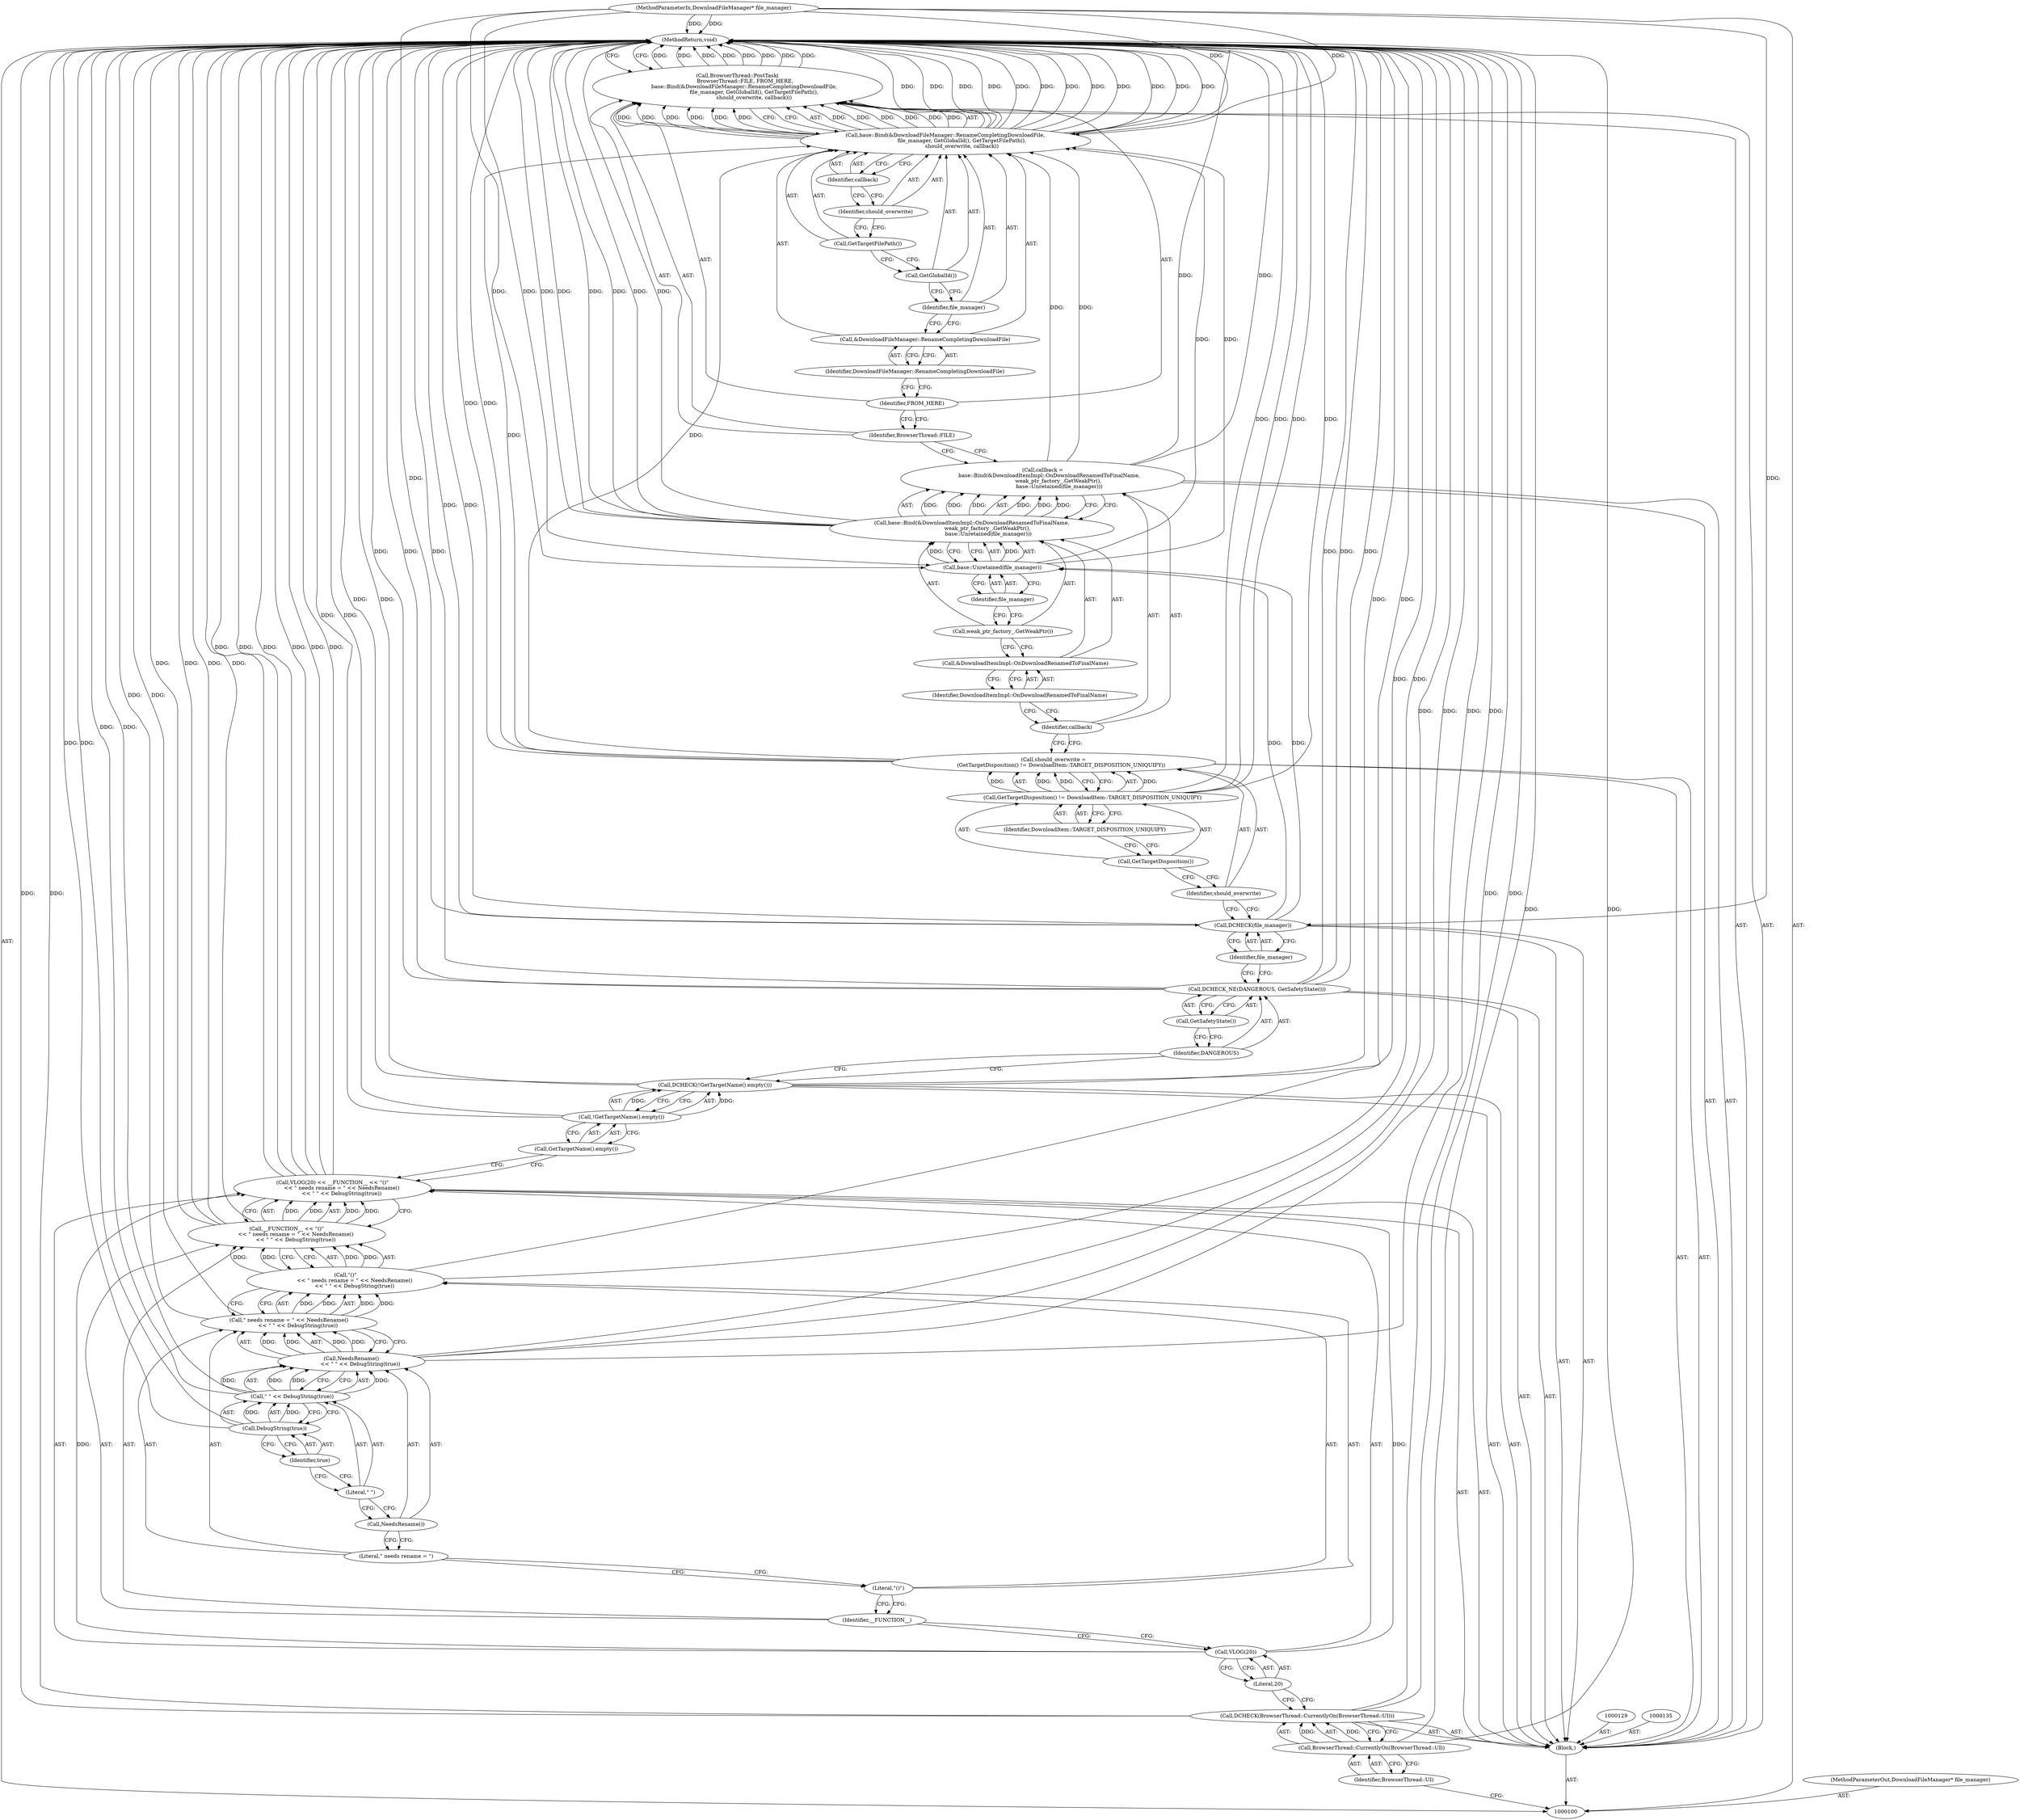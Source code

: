 digraph "1_Chrome_16dcd30c215801941d9890859fd79a234128fc3e_7" {
"1000155" [label="(MethodReturn,void)"];
"1000101" [label="(MethodParameterIn,DownloadFileManager* file_manager)"];
"1000251" [label="(MethodParameterOut,DownloadFileManager* file_manager)"];
"1000102" [label="(Block,)"];
"1000130" [label="(Call,should_overwrite =\n         (GetTargetDisposition() != DownloadItem::TARGET_DISPOSITION_UNIQUIFY))"];
"1000131" [label="(Identifier,should_overwrite)"];
"1000132" [label="(Call,GetTargetDisposition() != DownloadItem::TARGET_DISPOSITION_UNIQUIFY)"];
"1000133" [label="(Call,GetTargetDisposition())"];
"1000134" [label="(Identifier,DownloadItem::TARGET_DISPOSITION_UNIQUIFY)"];
"1000136" [label="(Call,callback =\n        base::Bind(&DownloadItemImpl::OnDownloadRenamedToFinalName,\n                   weak_ptr_factory_.GetWeakPtr(),\n                    base::Unretained(file_manager)))"];
"1000137" [label="(Identifier,callback)"];
"1000139" [label="(Call,&DownloadItemImpl::OnDownloadRenamedToFinalName)"];
"1000140" [label="(Identifier,DownloadItemImpl::OnDownloadRenamedToFinalName)"];
"1000138" [label="(Call,base::Bind(&DownloadItemImpl::OnDownloadRenamedToFinalName,\n                   weak_ptr_factory_.GetWeakPtr(),\n                    base::Unretained(file_manager)))"];
"1000141" [label="(Call,weak_ptr_factory_.GetWeakPtr())"];
"1000142" [label="(Call,base::Unretained(file_manager))"];
"1000143" [label="(Identifier,file_manager)"];
"1000144" [label="(Call,BrowserThread::PostTask(\n         BrowserThread::FILE, FROM_HERE,\n        base::Bind(&DownloadFileManager::RenameCompletingDownloadFile,\n                    file_manager, GetGlobalId(), GetTargetFilePath(),\n                    should_overwrite, callback)))"];
"1000146" [label="(Identifier,FROM_HERE)"];
"1000145" [label="(Identifier,BrowserThread::FILE)"];
"1000148" [label="(Call,&DownloadFileManager::RenameCompletingDownloadFile)"];
"1000149" [label="(Identifier,DownloadFileManager::RenameCompletingDownloadFile)"];
"1000147" [label="(Call,base::Bind(&DownloadFileManager::RenameCompletingDownloadFile,\n                    file_manager, GetGlobalId(), GetTargetFilePath(),\n                    should_overwrite, callback))"];
"1000103" [label="(Call,DCHECK(BrowserThread::CurrentlyOn(BrowserThread::UI)))"];
"1000105" [label="(Identifier,BrowserThread::UI)"];
"1000104" [label="(Call,BrowserThread::CurrentlyOn(BrowserThread::UI))"];
"1000150" [label="(Identifier,file_manager)"];
"1000151" [label="(Call,GetGlobalId())"];
"1000152" [label="(Call,GetTargetFilePath())"];
"1000153" [label="(Identifier,should_overwrite)"];
"1000154" [label="(Identifier,callback)"];
"1000109" [label="(Call,__FUNCTION__ << \"()\"\n           << \" needs rename = \" << NeedsRename()\n           << \" \" << DebugString(true))"];
"1000110" [label="(Identifier,__FUNCTION__)"];
"1000106" [label="(Call,VLOG(20) << __FUNCTION__ << \"()\"\n           << \" needs rename = \" << NeedsRename()\n           << \" \" << DebugString(true))"];
"1000107" [label="(Call,VLOG(20))"];
"1000111" [label="(Call,\"()\"\n           << \" needs rename = \" << NeedsRename()\n           << \" \" << DebugString(true))"];
"1000112" [label="(Literal,\"()\")"];
"1000108" [label="(Literal,20)"];
"1000113" [label="(Call,\" needs rename = \" << NeedsRename()\n           << \" \" << DebugString(true))"];
"1000114" [label="(Literal,\" needs rename = \")"];
"1000115" [label="(Call,NeedsRename()\n           << \" \" << DebugString(true))"];
"1000116" [label="(Call,NeedsRename())"];
"1000117" [label="(Call,\" \" << DebugString(true))"];
"1000118" [label="(Literal,\" \")"];
"1000119" [label="(Call,DebugString(true))"];
"1000120" [label="(Identifier,true)"];
"1000123" [label="(Call,GetTargetName().empty())"];
"1000121" [label="(Call,DCHECK(!GetTargetName().empty()))"];
"1000122" [label="(Call,!GetTargetName().empty())"];
"1000125" [label="(Identifier,DANGEROUS)"];
"1000126" [label="(Call,GetSafetyState())"];
"1000124" [label="(Call,DCHECK_NE(DANGEROUS, GetSafetyState()))"];
"1000128" [label="(Identifier,file_manager)"];
"1000127" [label="(Call,DCHECK(file_manager))"];
"1000155" -> "1000100"  [label="AST: "];
"1000155" -> "1000144"  [label="CFG: "];
"1000115" -> "1000155"  [label="DDG: "];
"1000115" -> "1000155"  [label="DDG: "];
"1000138" -> "1000155"  [label="DDG: "];
"1000138" -> "1000155"  [label="DDG: "];
"1000138" -> "1000155"  [label="DDG: "];
"1000124" -> "1000155"  [label="DDG: "];
"1000124" -> "1000155"  [label="DDG: "];
"1000124" -> "1000155"  [label="DDG: "];
"1000103" -> "1000155"  [label="DDG: "];
"1000103" -> "1000155"  [label="DDG: "];
"1000104" -> "1000155"  [label="DDG: "];
"1000147" -> "1000155"  [label="DDG: "];
"1000147" -> "1000155"  [label="DDG: "];
"1000147" -> "1000155"  [label="DDG: "];
"1000147" -> "1000155"  [label="DDG: "];
"1000147" -> "1000155"  [label="DDG: "];
"1000147" -> "1000155"  [label="DDG: "];
"1000132" -> "1000155"  [label="DDG: "];
"1000132" -> "1000155"  [label="DDG: "];
"1000136" -> "1000155"  [label="DDG: "];
"1000117" -> "1000155"  [label="DDG: "];
"1000144" -> "1000155"  [label="DDG: "];
"1000144" -> "1000155"  [label="DDG: "];
"1000144" -> "1000155"  [label="DDG: "];
"1000144" -> "1000155"  [label="DDG: "];
"1000106" -> "1000155"  [label="DDG: "];
"1000106" -> "1000155"  [label="DDG: "];
"1000106" -> "1000155"  [label="DDG: "];
"1000122" -> "1000155"  [label="DDG: "];
"1000130" -> "1000155"  [label="DDG: "];
"1000113" -> "1000155"  [label="DDG: "];
"1000121" -> "1000155"  [label="DDG: "];
"1000121" -> "1000155"  [label="DDG: "];
"1000127" -> "1000155"  [label="DDG: "];
"1000111" -> "1000155"  [label="DDG: "];
"1000101" -> "1000155"  [label="DDG: "];
"1000109" -> "1000155"  [label="DDG: "];
"1000109" -> "1000155"  [label="DDG: "];
"1000119" -> "1000155"  [label="DDG: "];
"1000101" -> "1000100"  [label="AST: "];
"1000101" -> "1000155"  [label="DDG: "];
"1000101" -> "1000127"  [label="DDG: "];
"1000101" -> "1000142"  [label="DDG: "];
"1000101" -> "1000147"  [label="DDG: "];
"1000251" -> "1000100"  [label="AST: "];
"1000102" -> "1000100"  [label="AST: "];
"1000103" -> "1000102"  [label="AST: "];
"1000106" -> "1000102"  [label="AST: "];
"1000121" -> "1000102"  [label="AST: "];
"1000124" -> "1000102"  [label="AST: "];
"1000127" -> "1000102"  [label="AST: "];
"1000129" -> "1000102"  [label="AST: "];
"1000130" -> "1000102"  [label="AST: "];
"1000135" -> "1000102"  [label="AST: "];
"1000136" -> "1000102"  [label="AST: "];
"1000144" -> "1000102"  [label="AST: "];
"1000130" -> "1000102"  [label="AST: "];
"1000130" -> "1000132"  [label="CFG: "];
"1000131" -> "1000130"  [label="AST: "];
"1000132" -> "1000130"  [label="AST: "];
"1000137" -> "1000130"  [label="CFG: "];
"1000130" -> "1000155"  [label="DDG: "];
"1000132" -> "1000130"  [label="DDG: "];
"1000132" -> "1000130"  [label="DDG: "];
"1000130" -> "1000147"  [label="DDG: "];
"1000131" -> "1000130"  [label="AST: "];
"1000131" -> "1000127"  [label="CFG: "];
"1000133" -> "1000131"  [label="CFG: "];
"1000132" -> "1000130"  [label="AST: "];
"1000132" -> "1000134"  [label="CFG: "];
"1000133" -> "1000132"  [label="AST: "];
"1000134" -> "1000132"  [label="AST: "];
"1000130" -> "1000132"  [label="CFG: "];
"1000132" -> "1000155"  [label="DDG: "];
"1000132" -> "1000155"  [label="DDG: "];
"1000132" -> "1000130"  [label="DDG: "];
"1000132" -> "1000130"  [label="DDG: "];
"1000133" -> "1000132"  [label="AST: "];
"1000133" -> "1000131"  [label="CFG: "];
"1000134" -> "1000133"  [label="CFG: "];
"1000134" -> "1000132"  [label="AST: "];
"1000134" -> "1000133"  [label="CFG: "];
"1000132" -> "1000134"  [label="CFG: "];
"1000136" -> "1000102"  [label="AST: "];
"1000136" -> "1000138"  [label="CFG: "];
"1000137" -> "1000136"  [label="AST: "];
"1000138" -> "1000136"  [label="AST: "];
"1000145" -> "1000136"  [label="CFG: "];
"1000136" -> "1000155"  [label="DDG: "];
"1000138" -> "1000136"  [label="DDG: "];
"1000138" -> "1000136"  [label="DDG: "];
"1000138" -> "1000136"  [label="DDG: "];
"1000136" -> "1000147"  [label="DDG: "];
"1000137" -> "1000136"  [label="AST: "];
"1000137" -> "1000130"  [label="CFG: "];
"1000140" -> "1000137"  [label="CFG: "];
"1000139" -> "1000138"  [label="AST: "];
"1000139" -> "1000140"  [label="CFG: "];
"1000140" -> "1000139"  [label="AST: "];
"1000141" -> "1000139"  [label="CFG: "];
"1000140" -> "1000139"  [label="AST: "];
"1000140" -> "1000137"  [label="CFG: "];
"1000139" -> "1000140"  [label="CFG: "];
"1000138" -> "1000136"  [label="AST: "];
"1000138" -> "1000142"  [label="CFG: "];
"1000139" -> "1000138"  [label="AST: "];
"1000141" -> "1000138"  [label="AST: "];
"1000142" -> "1000138"  [label="AST: "];
"1000136" -> "1000138"  [label="CFG: "];
"1000138" -> "1000155"  [label="DDG: "];
"1000138" -> "1000155"  [label="DDG: "];
"1000138" -> "1000155"  [label="DDG: "];
"1000138" -> "1000136"  [label="DDG: "];
"1000138" -> "1000136"  [label="DDG: "];
"1000138" -> "1000136"  [label="DDG: "];
"1000142" -> "1000138"  [label="DDG: "];
"1000141" -> "1000138"  [label="AST: "];
"1000141" -> "1000139"  [label="CFG: "];
"1000143" -> "1000141"  [label="CFG: "];
"1000142" -> "1000138"  [label="AST: "];
"1000142" -> "1000143"  [label="CFG: "];
"1000143" -> "1000142"  [label="AST: "];
"1000138" -> "1000142"  [label="CFG: "];
"1000142" -> "1000138"  [label="DDG: "];
"1000127" -> "1000142"  [label="DDG: "];
"1000101" -> "1000142"  [label="DDG: "];
"1000142" -> "1000147"  [label="DDG: "];
"1000143" -> "1000142"  [label="AST: "];
"1000143" -> "1000141"  [label="CFG: "];
"1000142" -> "1000143"  [label="CFG: "];
"1000144" -> "1000102"  [label="AST: "];
"1000144" -> "1000147"  [label="CFG: "];
"1000145" -> "1000144"  [label="AST: "];
"1000146" -> "1000144"  [label="AST: "];
"1000147" -> "1000144"  [label="AST: "];
"1000155" -> "1000144"  [label="CFG: "];
"1000144" -> "1000155"  [label="DDG: "];
"1000144" -> "1000155"  [label="DDG: "];
"1000144" -> "1000155"  [label="DDG: "];
"1000144" -> "1000155"  [label="DDG: "];
"1000147" -> "1000144"  [label="DDG: "];
"1000147" -> "1000144"  [label="DDG: "];
"1000147" -> "1000144"  [label="DDG: "];
"1000147" -> "1000144"  [label="DDG: "];
"1000147" -> "1000144"  [label="DDG: "];
"1000147" -> "1000144"  [label="DDG: "];
"1000146" -> "1000144"  [label="AST: "];
"1000146" -> "1000145"  [label="CFG: "];
"1000149" -> "1000146"  [label="CFG: "];
"1000145" -> "1000144"  [label="AST: "];
"1000145" -> "1000136"  [label="CFG: "];
"1000146" -> "1000145"  [label="CFG: "];
"1000148" -> "1000147"  [label="AST: "];
"1000148" -> "1000149"  [label="CFG: "];
"1000149" -> "1000148"  [label="AST: "];
"1000150" -> "1000148"  [label="CFG: "];
"1000149" -> "1000148"  [label="AST: "];
"1000149" -> "1000146"  [label="CFG: "];
"1000148" -> "1000149"  [label="CFG: "];
"1000147" -> "1000144"  [label="AST: "];
"1000147" -> "1000154"  [label="CFG: "];
"1000148" -> "1000147"  [label="AST: "];
"1000150" -> "1000147"  [label="AST: "];
"1000151" -> "1000147"  [label="AST: "];
"1000152" -> "1000147"  [label="AST: "];
"1000153" -> "1000147"  [label="AST: "];
"1000154" -> "1000147"  [label="AST: "];
"1000144" -> "1000147"  [label="CFG: "];
"1000147" -> "1000155"  [label="DDG: "];
"1000147" -> "1000155"  [label="DDG: "];
"1000147" -> "1000155"  [label="DDG: "];
"1000147" -> "1000155"  [label="DDG: "];
"1000147" -> "1000155"  [label="DDG: "];
"1000147" -> "1000155"  [label="DDG: "];
"1000147" -> "1000144"  [label="DDG: "];
"1000147" -> "1000144"  [label="DDG: "];
"1000147" -> "1000144"  [label="DDG: "];
"1000147" -> "1000144"  [label="DDG: "];
"1000147" -> "1000144"  [label="DDG: "];
"1000147" -> "1000144"  [label="DDG: "];
"1000142" -> "1000147"  [label="DDG: "];
"1000101" -> "1000147"  [label="DDG: "];
"1000130" -> "1000147"  [label="DDG: "];
"1000136" -> "1000147"  [label="DDG: "];
"1000103" -> "1000102"  [label="AST: "];
"1000103" -> "1000104"  [label="CFG: "];
"1000104" -> "1000103"  [label="AST: "];
"1000108" -> "1000103"  [label="CFG: "];
"1000103" -> "1000155"  [label="DDG: "];
"1000103" -> "1000155"  [label="DDG: "];
"1000104" -> "1000103"  [label="DDG: "];
"1000105" -> "1000104"  [label="AST: "];
"1000105" -> "1000100"  [label="CFG: "];
"1000104" -> "1000105"  [label="CFG: "];
"1000104" -> "1000103"  [label="AST: "];
"1000104" -> "1000105"  [label="CFG: "];
"1000105" -> "1000104"  [label="AST: "];
"1000103" -> "1000104"  [label="CFG: "];
"1000104" -> "1000155"  [label="DDG: "];
"1000104" -> "1000103"  [label="DDG: "];
"1000150" -> "1000147"  [label="AST: "];
"1000150" -> "1000148"  [label="CFG: "];
"1000151" -> "1000150"  [label="CFG: "];
"1000151" -> "1000147"  [label="AST: "];
"1000151" -> "1000150"  [label="CFG: "];
"1000152" -> "1000151"  [label="CFG: "];
"1000152" -> "1000147"  [label="AST: "];
"1000152" -> "1000151"  [label="CFG: "];
"1000153" -> "1000152"  [label="CFG: "];
"1000153" -> "1000147"  [label="AST: "];
"1000153" -> "1000152"  [label="CFG: "];
"1000154" -> "1000153"  [label="CFG: "];
"1000154" -> "1000147"  [label="AST: "];
"1000154" -> "1000153"  [label="CFG: "];
"1000147" -> "1000154"  [label="CFG: "];
"1000109" -> "1000106"  [label="AST: "];
"1000109" -> "1000111"  [label="CFG: "];
"1000110" -> "1000109"  [label="AST: "];
"1000111" -> "1000109"  [label="AST: "];
"1000106" -> "1000109"  [label="CFG: "];
"1000109" -> "1000155"  [label="DDG: "];
"1000109" -> "1000155"  [label="DDG: "];
"1000109" -> "1000106"  [label="DDG: "];
"1000109" -> "1000106"  [label="DDG: "];
"1000111" -> "1000109"  [label="DDG: "];
"1000111" -> "1000109"  [label="DDG: "];
"1000110" -> "1000109"  [label="AST: "];
"1000110" -> "1000107"  [label="CFG: "];
"1000112" -> "1000110"  [label="CFG: "];
"1000106" -> "1000102"  [label="AST: "];
"1000106" -> "1000109"  [label="CFG: "];
"1000107" -> "1000106"  [label="AST: "];
"1000109" -> "1000106"  [label="AST: "];
"1000123" -> "1000106"  [label="CFG: "];
"1000106" -> "1000155"  [label="DDG: "];
"1000106" -> "1000155"  [label="DDG: "];
"1000106" -> "1000155"  [label="DDG: "];
"1000107" -> "1000106"  [label="DDG: "];
"1000109" -> "1000106"  [label="DDG: "];
"1000109" -> "1000106"  [label="DDG: "];
"1000107" -> "1000106"  [label="AST: "];
"1000107" -> "1000108"  [label="CFG: "];
"1000108" -> "1000107"  [label="AST: "];
"1000110" -> "1000107"  [label="CFG: "];
"1000107" -> "1000106"  [label="DDG: "];
"1000111" -> "1000109"  [label="AST: "];
"1000111" -> "1000113"  [label="CFG: "];
"1000112" -> "1000111"  [label="AST: "];
"1000113" -> "1000111"  [label="AST: "];
"1000109" -> "1000111"  [label="CFG: "];
"1000111" -> "1000155"  [label="DDG: "];
"1000111" -> "1000109"  [label="DDG: "];
"1000111" -> "1000109"  [label="DDG: "];
"1000113" -> "1000111"  [label="DDG: "];
"1000113" -> "1000111"  [label="DDG: "];
"1000112" -> "1000111"  [label="AST: "];
"1000112" -> "1000110"  [label="CFG: "];
"1000114" -> "1000112"  [label="CFG: "];
"1000108" -> "1000107"  [label="AST: "];
"1000108" -> "1000103"  [label="CFG: "];
"1000107" -> "1000108"  [label="CFG: "];
"1000113" -> "1000111"  [label="AST: "];
"1000113" -> "1000115"  [label="CFG: "];
"1000114" -> "1000113"  [label="AST: "];
"1000115" -> "1000113"  [label="AST: "];
"1000111" -> "1000113"  [label="CFG: "];
"1000113" -> "1000155"  [label="DDG: "];
"1000113" -> "1000111"  [label="DDG: "];
"1000113" -> "1000111"  [label="DDG: "];
"1000115" -> "1000113"  [label="DDG: "];
"1000115" -> "1000113"  [label="DDG: "];
"1000114" -> "1000113"  [label="AST: "];
"1000114" -> "1000112"  [label="CFG: "];
"1000116" -> "1000114"  [label="CFG: "];
"1000115" -> "1000113"  [label="AST: "];
"1000115" -> "1000117"  [label="CFG: "];
"1000116" -> "1000115"  [label="AST: "];
"1000117" -> "1000115"  [label="AST: "];
"1000113" -> "1000115"  [label="CFG: "];
"1000115" -> "1000155"  [label="DDG: "];
"1000115" -> "1000155"  [label="DDG: "];
"1000115" -> "1000113"  [label="DDG: "];
"1000115" -> "1000113"  [label="DDG: "];
"1000117" -> "1000115"  [label="DDG: "];
"1000117" -> "1000115"  [label="DDG: "];
"1000116" -> "1000115"  [label="AST: "];
"1000116" -> "1000114"  [label="CFG: "];
"1000118" -> "1000116"  [label="CFG: "];
"1000117" -> "1000115"  [label="AST: "];
"1000117" -> "1000119"  [label="CFG: "];
"1000118" -> "1000117"  [label="AST: "];
"1000119" -> "1000117"  [label="AST: "];
"1000115" -> "1000117"  [label="CFG: "];
"1000117" -> "1000155"  [label="DDG: "];
"1000117" -> "1000115"  [label="DDG: "];
"1000117" -> "1000115"  [label="DDG: "];
"1000119" -> "1000117"  [label="DDG: "];
"1000118" -> "1000117"  [label="AST: "];
"1000118" -> "1000116"  [label="CFG: "];
"1000120" -> "1000118"  [label="CFG: "];
"1000119" -> "1000117"  [label="AST: "];
"1000119" -> "1000120"  [label="CFG: "];
"1000120" -> "1000119"  [label="AST: "];
"1000117" -> "1000119"  [label="CFG: "];
"1000119" -> "1000155"  [label="DDG: "];
"1000119" -> "1000117"  [label="DDG: "];
"1000120" -> "1000119"  [label="AST: "];
"1000120" -> "1000118"  [label="CFG: "];
"1000119" -> "1000120"  [label="CFG: "];
"1000123" -> "1000122"  [label="AST: "];
"1000123" -> "1000106"  [label="CFG: "];
"1000122" -> "1000123"  [label="CFG: "];
"1000121" -> "1000102"  [label="AST: "];
"1000121" -> "1000122"  [label="CFG: "];
"1000122" -> "1000121"  [label="AST: "];
"1000125" -> "1000121"  [label="CFG: "];
"1000121" -> "1000155"  [label="DDG: "];
"1000121" -> "1000155"  [label="DDG: "];
"1000122" -> "1000121"  [label="DDG: "];
"1000122" -> "1000121"  [label="AST: "];
"1000122" -> "1000123"  [label="CFG: "];
"1000123" -> "1000122"  [label="AST: "];
"1000121" -> "1000122"  [label="CFG: "];
"1000122" -> "1000155"  [label="DDG: "];
"1000122" -> "1000121"  [label="DDG: "];
"1000125" -> "1000124"  [label="AST: "];
"1000125" -> "1000121"  [label="CFG: "];
"1000126" -> "1000125"  [label="CFG: "];
"1000126" -> "1000124"  [label="AST: "];
"1000126" -> "1000125"  [label="CFG: "];
"1000124" -> "1000126"  [label="CFG: "];
"1000124" -> "1000102"  [label="AST: "];
"1000124" -> "1000126"  [label="CFG: "];
"1000125" -> "1000124"  [label="AST: "];
"1000126" -> "1000124"  [label="AST: "];
"1000128" -> "1000124"  [label="CFG: "];
"1000124" -> "1000155"  [label="DDG: "];
"1000124" -> "1000155"  [label="DDG: "];
"1000124" -> "1000155"  [label="DDG: "];
"1000128" -> "1000127"  [label="AST: "];
"1000128" -> "1000124"  [label="CFG: "];
"1000127" -> "1000128"  [label="CFG: "];
"1000127" -> "1000102"  [label="AST: "];
"1000127" -> "1000128"  [label="CFG: "];
"1000128" -> "1000127"  [label="AST: "];
"1000131" -> "1000127"  [label="CFG: "];
"1000127" -> "1000155"  [label="DDG: "];
"1000101" -> "1000127"  [label="DDG: "];
"1000127" -> "1000142"  [label="DDG: "];
}
